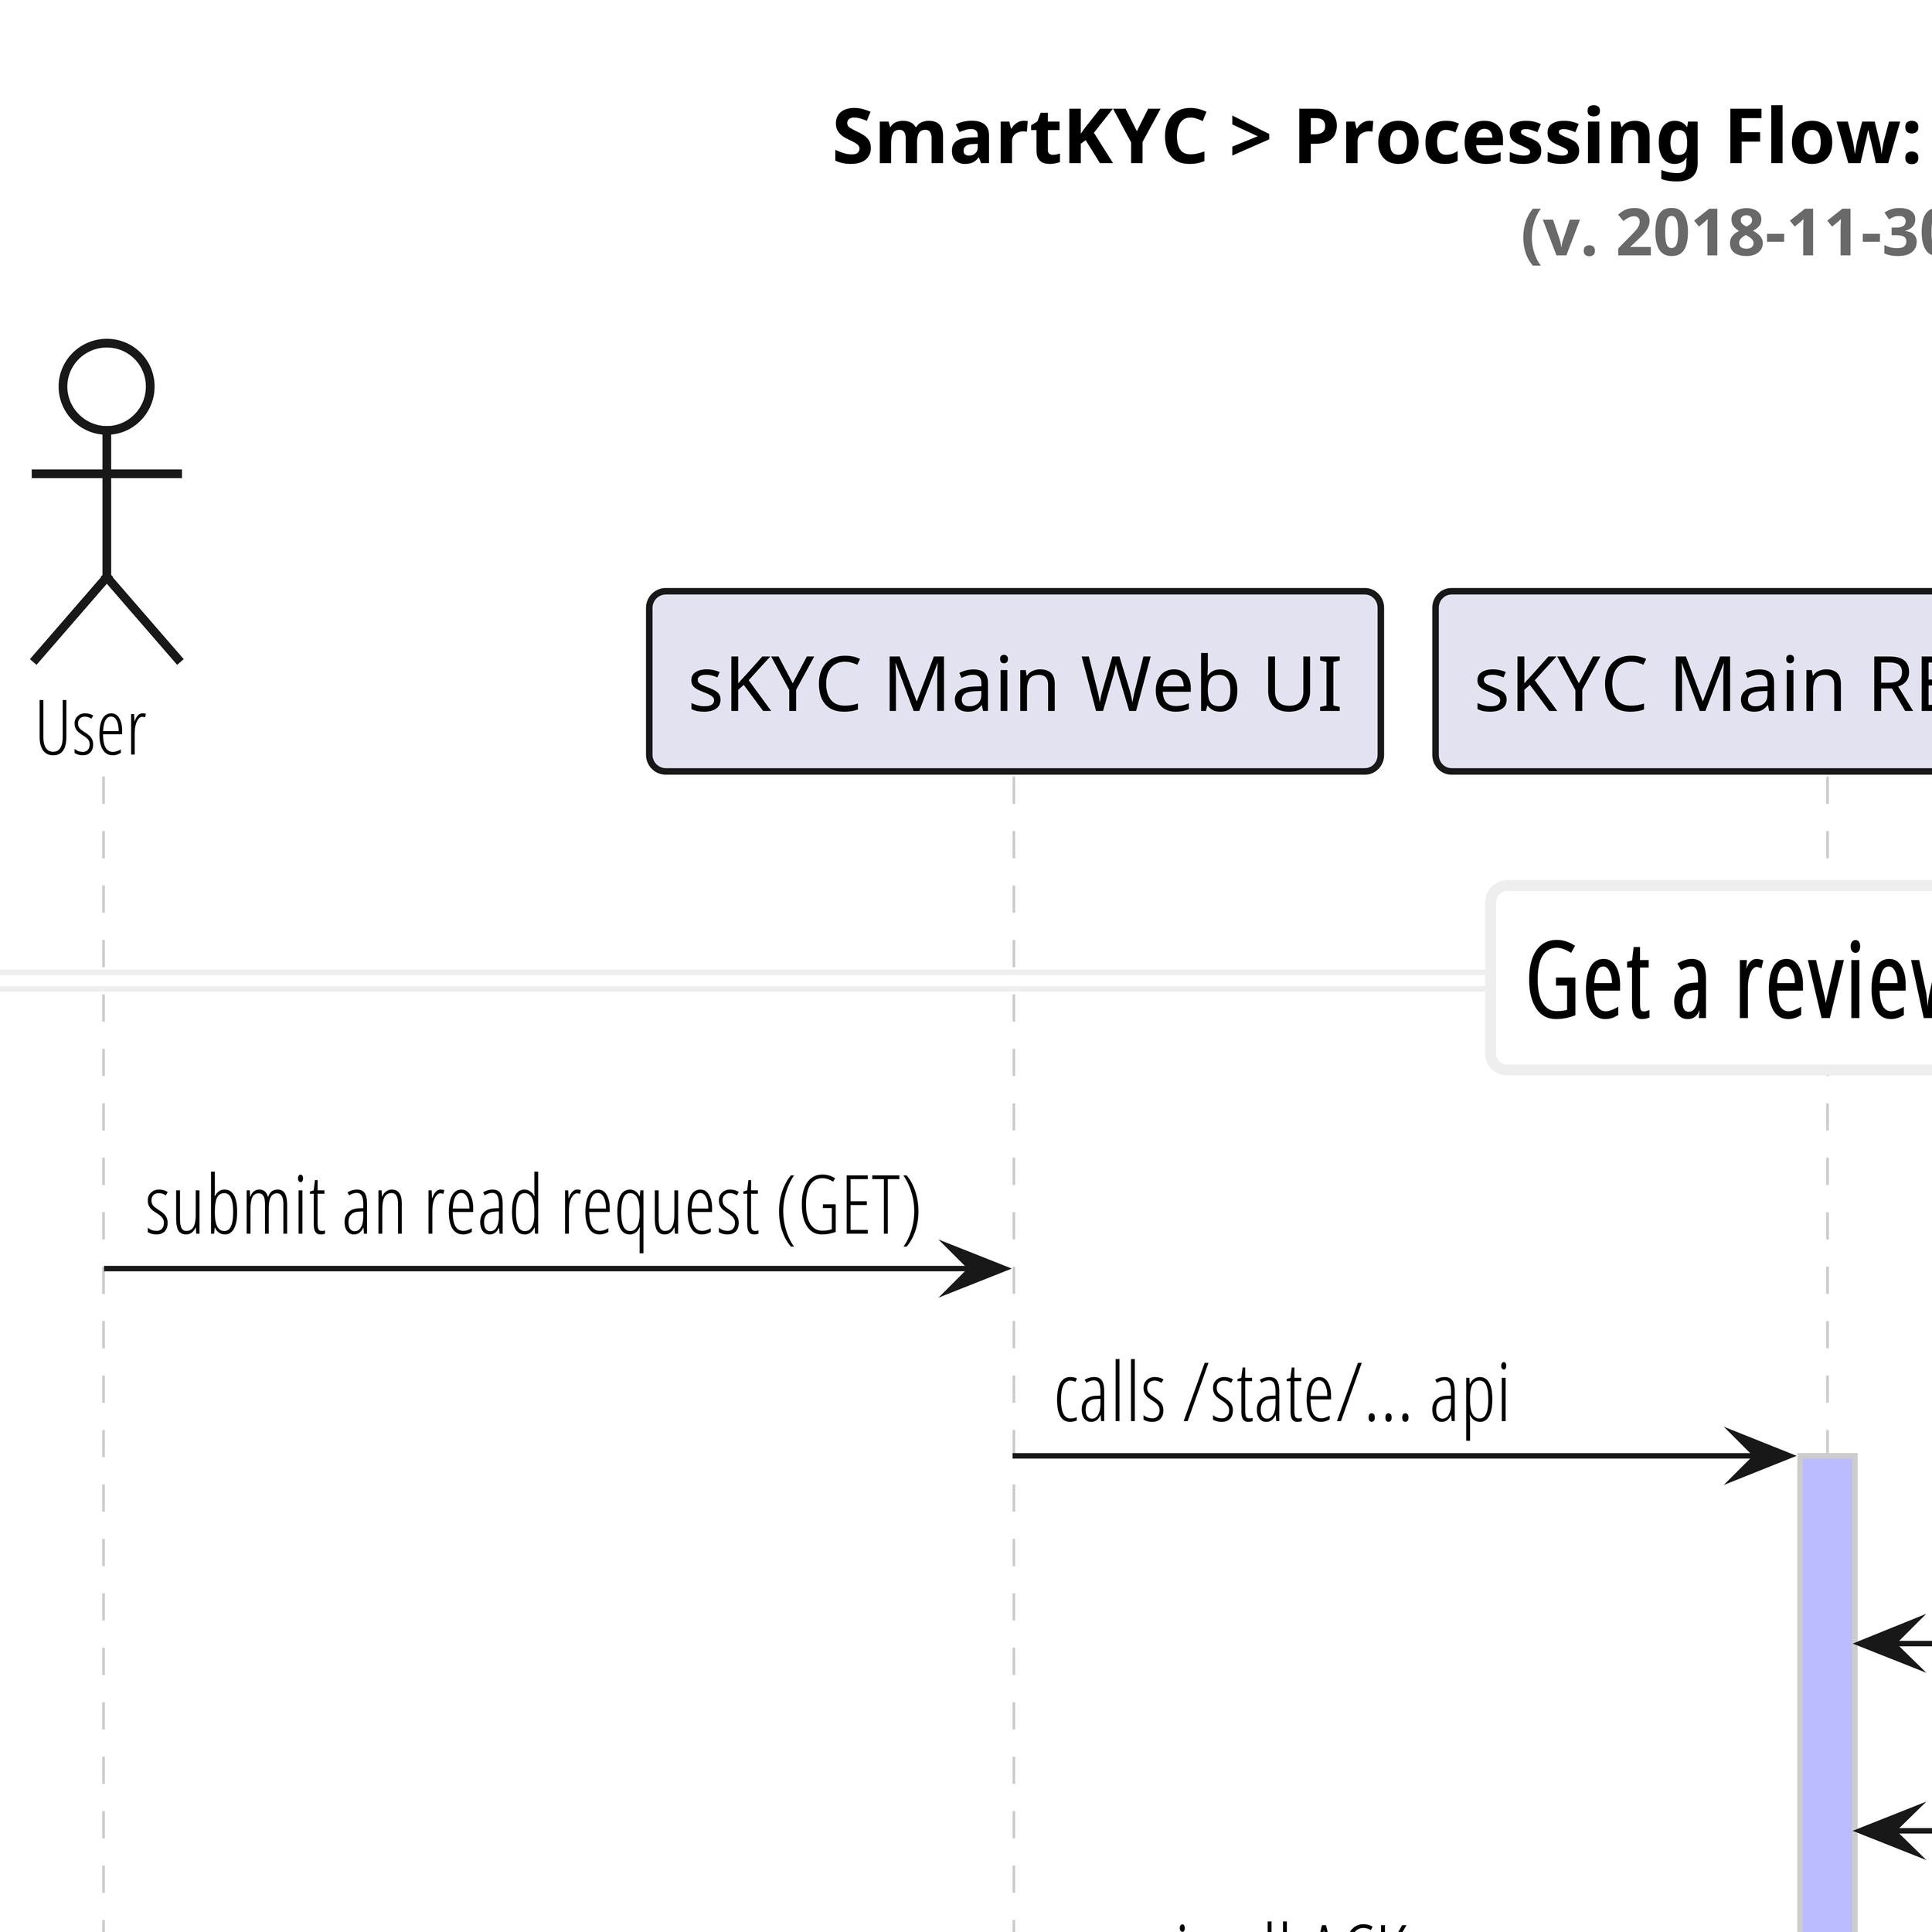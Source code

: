 @startuml

skinparam dpi 600
scale 1200*1800

skinparam roundCorner 6
skinparam shadowing false
skinparam interface {
  backgroundColor WhiteSmoke
}
skinparam actor {
  FontName Open Sans Condensed Light
  FontSize 14
}
skinparam arrow {
  FontName Open Sans Condensed Light
  FontSize 15
}
skinparam note {
  FontName Open Sans Condensed Light
  FontSize 13
  BorderColor #bbb
}
skinparam footer {
  FontName Open Sans Condensed Light
  FontSize 14
  FontColor DimGrey
}
skinparam sequence {
  actorBorderThickness 1.6
  participantBorderThickness 1.2
  LifeLineBorderColor #ccc
  ParticipantFontName Avenir Next Condensed
  DividerBorderColor #eee
  DividerBackgroundColor #fff
  DividerFontName Open Sans Condensed Light
  DividerFontSize 15
  DividerFontStyle Light
  TitleFontName Open Sans Condensed Light
  TitleFontStyle Light
  TitleFontSize 17
}

actor "User" as user #fff
participant "sKYC Main Web UI" as ui
participant "sKYC Main REST API" as api
database "CouchDB" as couch #fff
database "Oracle DB" as oracle #fff

title
SmartKYC > Processing Flow: Query review state
<font color="DimGrey" size="12">(v. 2018-11-30)</font>
endtitle

=== Get a review ==

user -> ui: submit an read request (GET)
ui -> api: calls /state/... api
activate api #BBBBFF
couch <->  api: retireve database data (optional)
oracle <->  api: retireve database data (optional)
api --> ui: api call ACK
deactivate api
ui --> user: update the view

|||

footer

endfooter

@endumlwho
